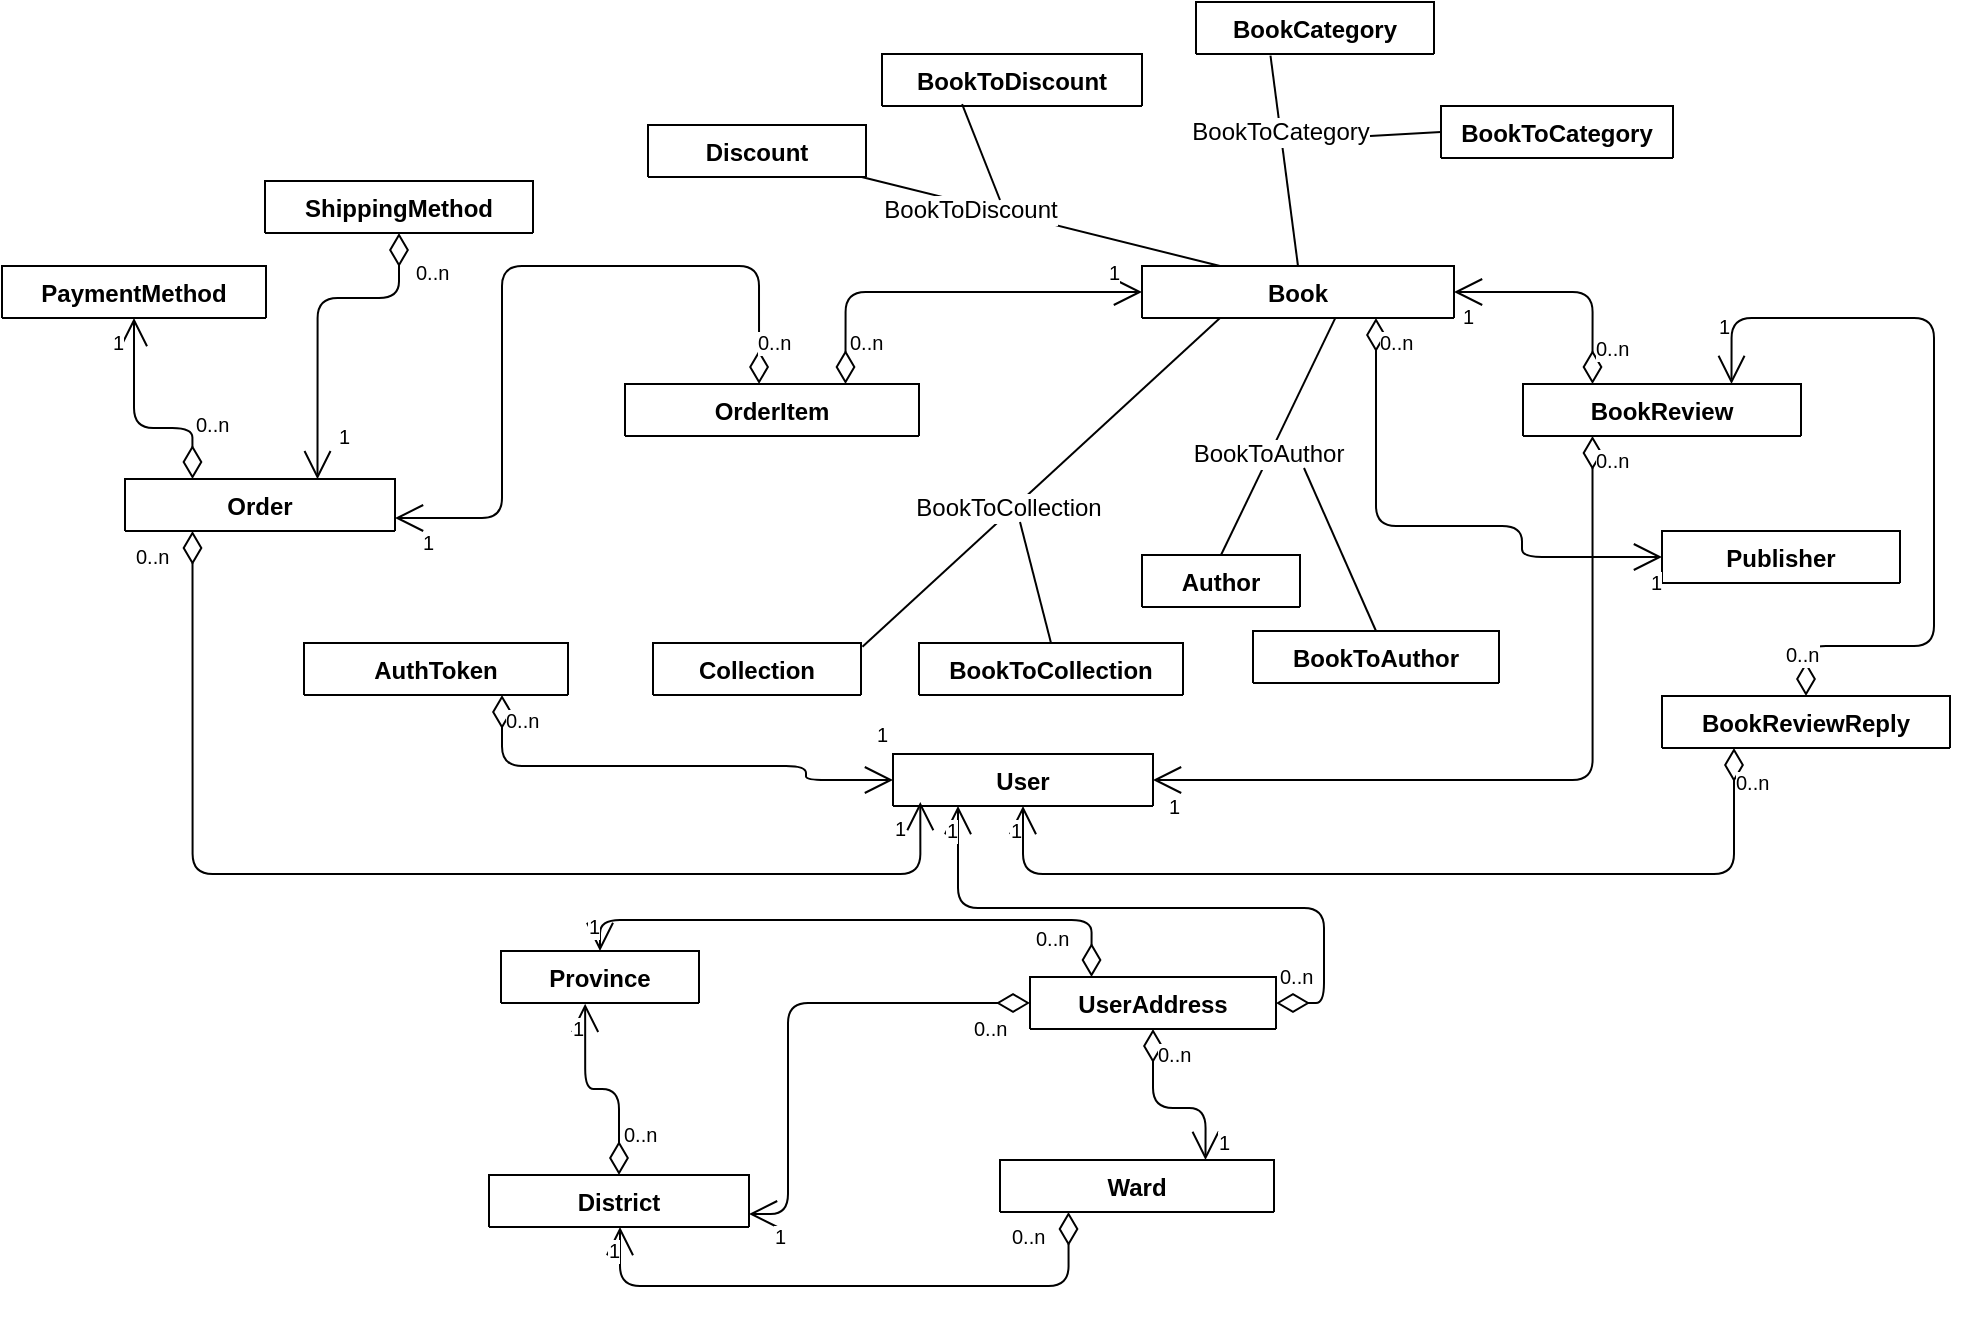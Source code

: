 <mxfile version="11.1.4" type="device"><diagram id="NHe5vjVkxp5tx6mdE8yA" name="Page-1"><mxGraphModel dx="1585" dy="1120" grid="0" gridSize="10" guides="1" tooltips="1" connect="1" arrows="1" fold="1" page="0" pageScale="1" pageWidth="850" pageHeight="1100" math="0" shadow="0"><root><mxCell id="0"/><mxCell id="1" parent="0"/><mxCell id="8sS-sEbaeOMEd4bglovz-1" value="User" style="swimlane;fontStyle=1;align=center;verticalAlign=top;childLayout=stackLayout;horizontal=1;startSize=26;horizontalStack=0;resizeParent=1;resizeParentMax=0;resizeLast=0;collapsible=1;marginBottom=0;" parent="1" vertex="1" collapsed="1"><mxGeometry x="405.5" y="294" width="130" height="26" as="geometry"><mxRectangle x="380" y="467" width="140" height="220" as="alternateBounds"/></mxGeometry></mxCell><mxCell id="8sS-sEbaeOMEd4bglovz-2" value="+ id: String&#10;+ username: String&#10;+ fullName: String&#10;+ email: String&#10;+ password: String&#10;+ phone: String&#10;+ avatar: String&#10;+ gender: Boolean&#10;+ birthdate: Date&#10;+ isActive: Boolean&#10;+ role: String&#10;+ createdAt: Date&#10;+ updatedAt: Date" style="text;strokeColor=none;fillColor=none;align=left;verticalAlign=top;spacingLeft=4;spacingRight=4;overflow=hidden;rotatable=0;points=[[0,0.5],[1,0.5]];portConstraint=eastwest;" parent="8sS-sEbaeOMEd4bglovz-1" vertex="1"><mxGeometry y="26" width="130" height="194" as="geometry"/></mxCell><mxCell id="8sS-sEbaeOMEd4bglovz-5" value="Collection" style="swimlane;fontStyle=1;align=center;verticalAlign=top;childLayout=stackLayout;horizontal=1;startSize=26;horizontalStack=0;resizeParent=1;resizeParentMax=0;resizeLast=0;collapsible=1;marginBottom=0;" parent="1" vertex="1" collapsed="1"><mxGeometry x="285.5" y="238.5" width="104" height="26" as="geometry"><mxRectangle x="270" y="300" width="150" height="120" as="alternateBounds"/></mxGeometry></mxCell><mxCell id="8sS-sEbaeOMEd4bglovz-6" value="+ id: String&#10;+ name: String&#10;+ desciption: String&#10;+ thumbnail: String&#10;+ createdAt: Date&#10;+ updatedAt: Date" style="text;strokeColor=none;fillColor=none;align=left;verticalAlign=top;spacingLeft=4;spacingRight=4;overflow=hidden;rotatable=0;points=[[0,0.5],[1,0.5]];portConstraint=eastwest;" parent="8sS-sEbaeOMEd4bglovz-5" vertex="1"><mxGeometry y="26" width="104" height="94" as="geometry"/></mxCell><mxCell id="8sS-sEbaeOMEd4bglovz-13" value="AuthToken" style="swimlane;fontStyle=1;align=center;verticalAlign=top;childLayout=stackLayout;horizontal=1;startSize=26;horizontalStack=0;resizeParent=1;resizeParentMax=0;resizeLast=0;collapsible=1;marginBottom=0;" parent="1" vertex="1" collapsed="1"><mxGeometry x="111" y="238.5" width="132" height="26" as="geometry"><mxRectangle x="60" y="300" width="160" height="110" as="alternateBounds"/></mxGeometry></mxCell><mxCell id="8sS-sEbaeOMEd4bglovz-14" value="+ id: String&#10;+ token: String&#10;+ expiredAfter: Int&#10;+ createdAt: Date&#10;+ updatedAt: Date" style="text;strokeColor=none;fillColor=none;align=left;verticalAlign=top;spacingLeft=4;spacingRight=4;overflow=hidden;rotatable=0;points=[[0,0.5],[1,0.5]];portConstraint=eastwest;" parent="8sS-sEbaeOMEd4bglovz-13" vertex="1"><mxGeometry y="26" width="132" height="84" as="geometry"/></mxCell><mxCell id="8sS-sEbaeOMEd4bglovz-17" value="Order" style="swimlane;fontStyle=1;align=center;verticalAlign=top;childLayout=stackLayout;horizontal=1;startSize=26;horizontalStack=0;resizeParent=1;resizeParentMax=0;resizeLast=0;collapsible=1;marginBottom=0;" parent="1" vertex="1" collapsed="1"><mxGeometry x="21.5" y="156.5" width="135" height="26" as="geometry"><mxRectangle y="40" width="160" height="210" as="alternateBounds"/></mxGeometry></mxCell><mxCell id="8sS-sEbaeOMEd4bglovz-18" value="+ id: String&#10;+ recipientAddress: String&#10;+ recipientPhone: String&#10;+ recipientFullName: String&#10;+ orderStatus: String&#10;+ paymentStatus: Boolean&#10;+ discount: Float&#10;+ subTotal: Float&#10;+ grandTotal: Float&#10;+ pickupQR: String&#10;+ createdAt: Date&#10;+ updatedAt: Date" style="text;strokeColor=none;fillColor=none;align=left;verticalAlign=top;spacingLeft=4;spacingRight=4;overflow=hidden;rotatable=0;points=[[0,0.5],[1,0.5]];portConstraint=eastwest;" parent="8sS-sEbaeOMEd4bglovz-17" vertex="1"><mxGeometry y="26" width="135" height="184" as="geometry"/></mxCell><mxCell id="8sS-sEbaeOMEd4bglovz-21" value="PaymentMethod" style="swimlane;fontStyle=1;align=center;verticalAlign=top;childLayout=stackLayout;horizontal=1;startSize=26;horizontalStack=0;resizeParent=1;resizeParentMax=0;resizeLast=0;collapsible=1;marginBottom=0;" parent="1" vertex="1" collapsed="1"><mxGeometry x="-40" y="50" width="132" height="26" as="geometry"><mxRectangle x="-260" width="160" height="70" as="alternateBounds"/></mxGeometry></mxCell><mxCell id="8sS-sEbaeOMEd4bglovz-22" value="+ id: String&#10;+ name: String" style="text;strokeColor=none;fillColor=none;align=left;verticalAlign=top;spacingLeft=4;spacingRight=4;overflow=hidden;rotatable=0;points=[[0,0.5],[1,0.5]];portConstraint=eastwest;" parent="8sS-sEbaeOMEd4bglovz-21" vertex="1"><mxGeometry y="26" width="132" height="44" as="geometry"/></mxCell><mxCell id="8sS-sEbaeOMEd4bglovz-25" value="ShippingMethod" style="swimlane;fontStyle=1;align=center;verticalAlign=top;childLayout=stackLayout;horizontal=1;startSize=26;horizontalStack=0;resizeParent=1;resizeParentMax=0;resizeLast=0;collapsible=1;marginBottom=0;" parent="1" vertex="1" collapsed="1"><mxGeometry x="91.5" y="7.5" width="134" height="26" as="geometry"><mxRectangle x="70" y="-109" width="160" height="70" as="alternateBounds"/></mxGeometry></mxCell><mxCell id="8sS-sEbaeOMEd4bglovz-26" value="+ id: String&#10;+ name: String" style="text;strokeColor=none;fillColor=none;align=left;verticalAlign=top;spacingLeft=4;spacingRight=4;overflow=hidden;rotatable=0;points=[[0,0.5],[1,0.5]];portConstraint=eastwest;" parent="8sS-sEbaeOMEd4bglovz-25" vertex="1"><mxGeometry y="26" width="134" height="44" as="geometry"/></mxCell><mxCell id="8sS-sEbaeOMEd4bglovz-27" value="OrderItem" style="swimlane;fontStyle=1;align=center;verticalAlign=top;childLayout=stackLayout;horizontal=1;startSize=26;horizontalStack=0;resizeParent=1;resizeParentMax=0;resizeLast=0;collapsible=1;marginBottom=0;" parent="1" vertex="1" collapsed="1"><mxGeometry x="271.5" y="109" width="147" height="26" as="geometry"><mxRectangle x="270" y="83" width="160" height="150" as="alternateBounds"/></mxGeometry></mxCell><mxCell id="8sS-sEbaeOMEd4bglovz-28" value="+ id: String&#10;+ discount: Float&#10;+ price: Float&#10;+ basePrice: Float&#10;+ quantity: Int&#10;+ totalItemPrice: Float&#10;+ createdAt: Date&#10;+ updatedAt: Date" style="text;strokeColor=none;fillColor=none;align=left;verticalAlign=top;spacingLeft=4;spacingRight=4;overflow=hidden;rotatable=0;points=[[0,0.5],[1,0.5]];portConstraint=eastwest;" parent="8sS-sEbaeOMEd4bglovz-27" vertex="1"><mxGeometry y="26" width="147" height="124" as="geometry"/></mxCell><mxCell id="8sS-sEbaeOMEd4bglovz-29" value="UserAddress" style="swimlane;fontStyle=1;align=center;verticalAlign=top;childLayout=stackLayout;horizontal=1;startSize=26;horizontalStack=0;resizeParent=1;resizeParentMax=0;resizeLast=0;collapsible=1;marginBottom=0;" parent="1" vertex="1" collapsed="1"><mxGeometry x="474" y="405.5" width="123" height="26" as="geometry"><mxRectangle x="130" y="540" width="160" height="120" as="alternateBounds"/></mxGeometry></mxCell><mxCell id="8sS-sEbaeOMEd4bglovz-30" value="+ id: String&#10;+ address: String&#10;+ phone: String&#10;+ fullName: String&#10;+ createdAt: Date&#10;+ updatedAt: Date&#10;" style="text;strokeColor=none;fillColor=none;align=left;verticalAlign=top;spacingLeft=4;spacingRight=4;overflow=hidden;rotatable=0;points=[[0,0.5],[1,0.5]];portConstraint=eastwest;" parent="8sS-sEbaeOMEd4bglovz-29" vertex="1"><mxGeometry y="26" width="123" height="94" as="geometry"/></mxCell><mxCell id="8sS-sEbaeOMEd4bglovz-31" value="Book" style="swimlane;fontStyle=1;align=center;verticalAlign=top;childLayout=stackLayout;horizontal=1;startSize=26;horizontalStack=0;resizeParent=1;resizeParentMax=0;resizeLast=0;collapsible=1;marginBottom=0;" parent="1" vertex="1" collapsed="1"><mxGeometry x="530" y="50" width="156" height="26" as="geometry"><mxRectangle x="530" y="50" width="160" height="270" as="alternateBounds"/></mxGeometry></mxCell><mxCell id="8sS-sEbaeOMEd4bglovz-32" value="+ id: String&#10;+ title: String&#10;+ description: String&#10;+ shortDesciption: String&#10;+ isbn: String&#10;+ sku: String&#10;+ avgRating: Float&#10;+ translator: String&#10;+ format: String&#10;+ dimensions: String&#10;+ publishedDate: Date&#10;+ basePrice: Float&#10;+ pages: Int&#10;+ thumbnail: String&#10;+ createdAt: Date&#10;+ updatedAt: Date&#10;" style="text;strokeColor=none;fillColor=none;align=left;verticalAlign=top;spacingLeft=4;spacingRight=4;overflow=hidden;rotatable=0;points=[[0,0.5],[1,0.5]];portConstraint=eastwest;" parent="8sS-sEbaeOMEd4bglovz-31" vertex="1"><mxGeometry y="26" width="156" height="244" as="geometry"/></mxCell><mxCell id="8sS-sEbaeOMEd4bglovz-33" value="BookReview" style="swimlane;fontStyle=1;align=center;verticalAlign=top;childLayout=stackLayout;horizontal=1;startSize=26;horizontalStack=0;resizeParent=1;resizeParentMax=0;resizeLast=0;collapsible=1;marginBottom=0;" parent="1" vertex="1" collapsed="1"><mxGeometry x="720.5" y="109" width="139" height="26" as="geometry"><mxRectangle x="790" y="111" width="160" height="120" as="alternateBounds"/></mxGeometry></mxCell><mxCell id="8sS-sEbaeOMEd4bglovz-34" value="+ id: String&#10;+ reviewHeader: String&#10;+ reviewText: String&#10;+ rating: Int&#10;+ createdAt: Date&#10;+ updatedAt: Date&#10;" style="text;strokeColor=none;fillColor=none;align=left;verticalAlign=top;spacingLeft=4;spacingRight=4;overflow=hidden;rotatable=0;points=[[0,0.5],[1,0.5]];portConstraint=eastwest;" parent="8sS-sEbaeOMEd4bglovz-33" vertex="1"><mxGeometry y="26" width="139" height="94" as="geometry"/></mxCell><mxCell id="8sS-sEbaeOMEd4bglovz-35" value="BookReviewReply" style="swimlane;fontStyle=1;align=center;verticalAlign=top;childLayout=stackLayout;horizontal=1;startSize=26;horizontalStack=0;resizeParent=1;resizeParentMax=0;resizeLast=0;collapsible=1;marginBottom=0;" parent="1" vertex="1" collapsed="1"><mxGeometry x="790" y="265" width="144" height="26" as="geometry"><mxRectangle x="900" y="-114" width="160" height="120" as="alternateBounds"/></mxGeometry></mxCell><mxCell id="8sS-sEbaeOMEd4bglovz-36" value="+ id: String&#10;+ text: String&#10;+ createdAt: Date&#10;+ updatedAt: Date&#10;" style="text;strokeColor=none;fillColor=none;align=left;verticalAlign=top;spacingLeft=4;spacingRight=4;overflow=hidden;rotatable=0;points=[[0,0.5],[1,0.5]];portConstraint=eastwest;" parent="8sS-sEbaeOMEd4bglovz-35" vertex="1"><mxGeometry y="26" width="144" height="94" as="geometry"/></mxCell><mxCell id="8sS-sEbaeOMEd4bglovz-37" value="BookCategory" style="swimlane;fontStyle=1;align=center;verticalAlign=top;childLayout=stackLayout;horizontal=1;startSize=26;horizontalStack=0;resizeParent=1;resizeParentMax=0;resizeLast=0;collapsible=1;marginBottom=0;" parent="1" vertex="1" collapsed="1"><mxGeometry x="557" y="-82" width="119" height="26" as="geometry"><mxRectangle x="557" y="-82" width="160" height="90" as="alternateBounds"/></mxGeometry></mxCell><mxCell id="8sS-sEbaeOMEd4bglovz-38" value="+ id: String&#10;+ name: String&#10;+ createdAt: Date&#10;+ updatedAt: Date&#10;" style="text;strokeColor=none;fillColor=none;align=left;verticalAlign=top;spacingLeft=4;spacingRight=4;overflow=hidden;rotatable=0;points=[[0,0.5],[1,0.5]];portConstraint=eastwest;" parent="8sS-sEbaeOMEd4bglovz-37" vertex="1"><mxGeometry y="26" width="119" height="64" as="geometry"/></mxCell><mxCell id="8sS-sEbaeOMEd4bglovz-39" value="Discount" style="swimlane;fontStyle=1;align=center;verticalAlign=top;childLayout=stackLayout;horizontal=1;startSize=26;horizontalStack=0;resizeParent=1;resizeParentMax=0;resizeLast=0;collapsible=1;marginBottom=0;" parent="1" vertex="1" collapsed="1"><mxGeometry x="283" y="-20.5" width="109" height="26" as="geometry"><mxRectangle x="260" y="-244" width="160" height="170" as="alternateBounds"/></mxGeometry></mxCell><mxCell id="8sS-sEbaeOMEd4bglovz-40" value="+ id: String&#10;+ name: String&#10;+ discountRate: Float&#10;+ discountAmount: Float&#10;+ from: Date&#10;+ to: Date&#10;+ usePercentage: Boolean&#10;+ createdAt: Date&#10;+ updatedAt: Date&#10;" style="text;strokeColor=none;fillColor=none;align=left;verticalAlign=top;spacingLeft=4;spacingRight=4;overflow=hidden;rotatable=0;points=[[0,0.5],[1,0.5]];portConstraint=eastwest;" parent="8sS-sEbaeOMEd4bglovz-39" vertex="1"><mxGeometry y="26" width="109" height="144" as="geometry"/></mxCell><mxCell id="8sS-sEbaeOMEd4bglovz-43" value="Publisher" style="swimlane;fontStyle=1;align=center;verticalAlign=top;childLayout=stackLayout;horizontal=1;startSize=26;horizontalStack=0;resizeParent=1;resizeParentMax=0;resizeLast=0;collapsible=1;marginBottom=0;" parent="1" vertex="1" collapsed="1"><mxGeometry x="790" y="182.5" width="119" height="26" as="geometry"><mxRectangle x="790" y="275" width="160" height="90" as="alternateBounds"/></mxGeometry></mxCell><mxCell id="8sS-sEbaeOMEd4bglovz-44" value="+ id: String&#10;+ name: String&#10;+ createdAt: Date&#10;+ updatedAt: Date&#10;" style="text;strokeColor=none;fillColor=none;align=left;verticalAlign=top;spacingLeft=4;spacingRight=4;overflow=hidden;rotatable=0;points=[[0,0.5],[1,0.5]];portConstraint=eastwest;" parent="8sS-sEbaeOMEd4bglovz-43" vertex="1"><mxGeometry y="26" width="119" height="64" as="geometry"/></mxCell><mxCell id="8sS-sEbaeOMEd4bglovz-45" value="Author" style="swimlane;fontStyle=1;align=center;verticalAlign=top;childLayout=stackLayout;horizontal=1;startSize=26;horizontalStack=0;resizeParent=1;resizeParentMax=0;resizeLast=0;collapsible=1;marginBottom=0;" parent="1" vertex="1" collapsed="1"><mxGeometry x="530" y="194.5" width="79" height="26" as="geometry"><mxRectangle x="790" y="378" width="160" height="130" as="alternateBounds"/></mxGeometry></mxCell><mxCell id="8sS-sEbaeOMEd4bglovz-46" value="+ id: String&#10;+ realName: String&#10;+ pseudonym: String&#10;+ description: String&#10;+ createdAt: Date&#10;+ updatedAt: Date&#10;" style="text;strokeColor=none;fillColor=none;align=left;verticalAlign=top;spacingLeft=4;spacingRight=4;overflow=hidden;rotatable=0;points=[[0,0.5],[1,0.5]];portConstraint=eastwest;" parent="8sS-sEbaeOMEd4bglovz-45" vertex="1"><mxGeometry y="26" width="79" height="104" as="geometry"/></mxCell><mxCell id="8sS-sEbaeOMEd4bglovz-47" value="District" style="swimlane;fontStyle=1;align=center;verticalAlign=top;childLayout=stackLayout;horizontal=1;startSize=26;horizontalStack=0;resizeParent=1;resizeParentMax=0;resizeLast=0;collapsible=1;marginBottom=0;" parent="1" vertex="1" collapsed="1"><mxGeometry x="203.5" y="504.5" width="130" height="26" as="geometry"><mxRectangle x="-120" y="720" width="160" height="90" as="alternateBounds"/></mxGeometry></mxCell><mxCell id="8sS-sEbaeOMEd4bglovz-48" value="+ id: String&#10;+ name: String&#10;+ createdAt: Date&#10;+ updatedAt: Date&#10;" style="text;strokeColor=none;fillColor=none;align=left;verticalAlign=top;spacingLeft=4;spacingRight=4;overflow=hidden;rotatable=0;points=[[0,0.5],[1,0.5]];portConstraint=eastwest;" parent="8sS-sEbaeOMEd4bglovz-47" vertex="1"><mxGeometry y="26" width="130" height="64" as="geometry"/></mxCell><mxCell id="8sS-sEbaeOMEd4bglovz-49" value="Ward" style="swimlane;fontStyle=1;align=center;verticalAlign=top;childLayout=stackLayout;horizontal=1;startSize=26;horizontalStack=0;resizeParent=1;resizeParentMax=0;resizeLast=0;collapsible=1;marginBottom=0;" parent="1" vertex="1" collapsed="1"><mxGeometry x="459" y="497" width="137" height="26" as="geometry"><mxRectangle x="140" y="746" width="160" height="90" as="alternateBounds"/></mxGeometry></mxCell><mxCell id="8sS-sEbaeOMEd4bglovz-50" value="+ id: String&#10;+ name: String&#10;+ createdAt: Date&#10;+ updatedAt: Date&#10;" style="text;strokeColor=none;fillColor=none;align=left;verticalAlign=top;spacingLeft=4;spacingRight=4;overflow=hidden;rotatable=0;points=[[0,0.5],[1,0.5]];portConstraint=eastwest;" parent="8sS-sEbaeOMEd4bglovz-49" vertex="1"><mxGeometry y="26" width="137" height="64" as="geometry"/></mxCell><mxCell id="8sS-sEbaeOMEd4bglovz-51" value="Province" style="swimlane;fontStyle=1;align=center;verticalAlign=top;childLayout=stackLayout;horizontal=1;startSize=26;horizontalStack=0;resizeParent=1;resizeParentMax=0;resizeLast=0;collapsible=1;marginBottom=0;" parent="1" vertex="1" collapsed="1"><mxGeometry x="209.5" y="392.5" width="99" height="26" as="geometry"><mxRectangle x="-110" y="545" width="160" height="90" as="alternateBounds"/></mxGeometry></mxCell><mxCell id="8sS-sEbaeOMEd4bglovz-52" value="+ id: String&#10;+ name: String&#10;+ createdAt: Date&#10;+ updatedAt: Date&#10;" style="text;strokeColor=none;fillColor=none;align=left;verticalAlign=top;spacingLeft=4;spacingRight=4;overflow=hidden;rotatable=0;points=[[0,0.5],[1,0.5]];portConstraint=eastwest;" parent="8sS-sEbaeOMEd4bglovz-51" vertex="1"><mxGeometry y="26" width="99" height="64" as="geometry"/></mxCell><mxCell id="8sS-sEbaeOMEd4bglovz-65" value="" style="endArrow=open;html=1;endSize=12;startArrow=diamondThin;startSize=14;startFill=0;edgeStyle=orthogonalEdgeStyle;exitX=0.25;exitY=1;exitDx=0;exitDy=0;entryX=0.105;entryY=0.923;entryDx=0;entryDy=0;entryPerimeter=0;" parent="1" source="8sS-sEbaeOMEd4bglovz-17" target="8sS-sEbaeOMEd4bglovz-1" edge="1"><mxGeometry relative="1" as="geometry"><mxPoint x="220" y="300" as="sourcePoint"/><mxPoint x="403" y="330" as="targetPoint"/><Array as="points"><mxPoint x="55" y="354"/><mxPoint x="419" y="354"/></Array></mxGeometry></mxCell><mxCell id="8sS-sEbaeOMEd4bglovz-66" value="0..n" style="resizable=0;html=1;align=left;verticalAlign=top;labelBackgroundColor=#ffffff;fontSize=10;" parent="8sS-sEbaeOMEd4bglovz-65" connectable="0" vertex="1"><mxGeometry x="-1" relative="1" as="geometry"><mxPoint x="-30" as="offset"/></mxGeometry></mxCell><mxCell id="8sS-sEbaeOMEd4bglovz-67" value="1" style="resizable=0;html=1;align=right;verticalAlign=top;labelBackgroundColor=#ffffff;fontSize=10;" parent="8sS-sEbaeOMEd4bglovz-65" connectable="0" vertex="1"><mxGeometry x="1" relative="1" as="geometry"><mxPoint x="-6.5" y="1.5" as="offset"/></mxGeometry></mxCell><mxCell id="8sS-sEbaeOMEd4bglovz-68" value="" style="endArrow=open;html=1;endSize=12;startArrow=diamondThin;startSize=14;startFill=0;edgeStyle=orthogonalEdgeStyle;exitX=0.456;exitY=0;exitDx=0;exitDy=0;exitPerimeter=0;entryX=1;entryY=0.75;entryDx=0;entryDy=0;" parent="1" source="8sS-sEbaeOMEd4bglovz-27" target="8sS-sEbaeOMEd4bglovz-17" edge="1"><mxGeometry relative="1" as="geometry"><mxPoint x="270" y="290" as="sourcePoint"/><mxPoint x="202" y="191" as="targetPoint"/><Array as="points"><mxPoint x="338" y="50"/><mxPoint x="210" y="50"/><mxPoint x="210" y="176"/></Array></mxGeometry></mxCell><mxCell id="8sS-sEbaeOMEd4bglovz-69" value="0..n" style="resizable=0;html=1;align=left;verticalAlign=top;labelBackgroundColor=#ffffff;fontSize=10;" parent="8sS-sEbaeOMEd4bglovz-68" connectable="0" vertex="1"><mxGeometry x="-1" relative="1" as="geometry"><mxPoint x="-3" y="-33" as="offset"/></mxGeometry></mxCell><mxCell id="8sS-sEbaeOMEd4bglovz-70" value="1" style="resizable=0;html=1;align=right;verticalAlign=top;labelBackgroundColor=#ffffff;fontSize=10;" parent="8sS-sEbaeOMEd4bglovz-68" connectable="0" vertex="1"><mxGeometry x="1" relative="1" as="geometry"><mxPoint x="20" as="offset"/></mxGeometry></mxCell><mxCell id="8sS-sEbaeOMEd4bglovz-71" value="" style="endArrow=open;html=1;endSize=12;startArrow=diamondThin;startSize=14;startFill=0;edgeStyle=orthogonalEdgeStyle;exitX=0.75;exitY=0;exitDx=0;exitDy=0;entryX=0;entryY=0.5;entryDx=0;entryDy=0;" parent="1" source="8sS-sEbaeOMEd4bglovz-27" target="8sS-sEbaeOMEd4bglovz-31" edge="1"><mxGeometry relative="1" as="geometry"><mxPoint x="440" y="20" as="sourcePoint"/><mxPoint x="600" y="20" as="targetPoint"/><Array as="points"><mxPoint x="382" y="63"/></Array></mxGeometry></mxCell><mxCell id="8sS-sEbaeOMEd4bglovz-72" value="0..n" style="resizable=0;html=1;align=left;verticalAlign=top;labelBackgroundColor=#ffffff;fontSize=10;" parent="8sS-sEbaeOMEd4bglovz-71" connectable="0" vertex="1"><mxGeometry x="-1" relative="1" as="geometry"><mxPoint y="-33" as="offset"/></mxGeometry></mxCell><mxCell id="8sS-sEbaeOMEd4bglovz-73" value="1" style="resizable=0;html=1;align=right;verticalAlign=top;labelBackgroundColor=#ffffff;fontSize=10;" parent="8sS-sEbaeOMEd4bglovz-71" connectable="0" vertex="1"><mxGeometry x="1" relative="1" as="geometry"><mxPoint x="-10" y="-22.5" as="offset"/></mxGeometry></mxCell><mxCell id="8sS-sEbaeOMEd4bglovz-77" value="" style="endArrow=none;html=1;exitX=1.007;exitY=0.074;exitDx=0;exitDy=0;exitPerimeter=0;entryX=0.25;entryY=1;entryDx=0;entryDy=0;" parent="1" source="8sS-sEbaeOMEd4bglovz-6" target="8sS-sEbaeOMEd4bglovz-31" edge="1"><mxGeometry width="50" height="50" relative="1" as="geometry"><mxPoint x="580" y="430" as="sourcePoint"/><mxPoint x="630" y="380" as="targetPoint"/></mxGeometry></mxCell><mxCell id="8sS-sEbaeOMEd4bglovz-78" value="BookToCollection" style="text;html=1;resizable=0;points=[];align=center;verticalAlign=middle;labelBackgroundColor=#ffffff;" parent="8sS-sEbaeOMEd4bglovz-77" vertex="1" connectable="0"><mxGeometry x="-0.171" y="2" relative="1" as="geometry"><mxPoint as="offset"/></mxGeometry></mxCell><mxCell id="8sS-sEbaeOMEd4bglovz-79" value="BookToCollection" style="swimlane;fontStyle=1;childLayout=stackLayout;horizontal=1;startSize=26;fillColor=none;horizontalStack=0;resizeParent=1;resizeParentMax=0;resizeLast=0;collapsible=1;marginBottom=0;" parent="1" vertex="1" collapsed="1"><mxGeometry x="418.5" y="238.5" width="132" height="26" as="geometry"><mxRectangle x="460" y="365" width="120" height="78" as="alternateBounds"/></mxGeometry></mxCell><mxCell id="8sS-sEbaeOMEd4bglovz-80" value="+ bookId: String" style="text;strokeColor=none;fillColor=none;align=left;verticalAlign=top;spacingLeft=4;spacingRight=4;overflow=hidden;rotatable=0;points=[[0,0.5],[1,0.5]];portConstraint=eastwest;" parent="8sS-sEbaeOMEd4bglovz-79" vertex="1"><mxGeometry y="26" width="132" height="26" as="geometry"/></mxCell><mxCell id="8sS-sEbaeOMEd4bglovz-81" value="+ collectionId: String" style="text;strokeColor=none;fillColor=none;align=left;verticalAlign=top;spacingLeft=4;spacingRight=4;overflow=hidden;rotatable=0;points=[[0,0.5],[1,0.5]];portConstraint=eastwest;" parent="8sS-sEbaeOMEd4bglovz-79" vertex="1"><mxGeometry y="52" width="132" height="26" as="geometry"/></mxCell><mxCell id="8sS-sEbaeOMEd4bglovz-83" value="" style="endArrow=none;html=1;entryX=0.5;entryY=0;entryDx=0;entryDy=0;" parent="1" target="8sS-sEbaeOMEd4bglovz-79" edge="1"><mxGeometry width="50" height="50" relative="1" as="geometry"><mxPoint x="469" y="178" as="sourcePoint"/><mxPoint x="800" y="370" as="targetPoint"/></mxGeometry></mxCell><mxCell id="8sS-sEbaeOMEd4bglovz-84" value="" style="endArrow=open;html=1;endSize=12;startArrow=diamondThin;startSize=14;startFill=0;edgeStyle=orthogonalEdgeStyle;exitX=0.25;exitY=0;exitDx=0;exitDy=0;entryX=0.5;entryY=1;entryDx=0;entryDy=0;" parent="1" source="8sS-sEbaeOMEd4bglovz-17" target="8sS-sEbaeOMEd4bglovz-21" edge="1"><mxGeometry relative="1" as="geometry"><mxPoint x="55.5" y="99.5" as="sourcePoint"/><mxPoint x="13" y="96" as="targetPoint"/><Array as="points"><mxPoint x="55" y="131"/><mxPoint x="26" y="131"/></Array></mxGeometry></mxCell><mxCell id="8sS-sEbaeOMEd4bglovz-85" value="0..n" style="resizable=0;html=1;align=left;verticalAlign=top;labelBackgroundColor=#ffffff;fontSize=10;" parent="8sS-sEbaeOMEd4bglovz-84" connectable="0" vertex="1"><mxGeometry x="-1" relative="1" as="geometry"><mxPoint y="-40" as="offset"/></mxGeometry></mxCell><mxCell id="8sS-sEbaeOMEd4bglovz-86" value="1" style="resizable=0;html=1;align=right;verticalAlign=top;labelBackgroundColor=#ffffff;fontSize=10;" parent="8sS-sEbaeOMEd4bglovz-84" connectable="0" vertex="1"><mxGeometry x="1" relative="1" as="geometry"><mxPoint x="-4.5" as="offset"/></mxGeometry></mxCell><mxCell id="8sS-sEbaeOMEd4bglovz-87" value="" style="endArrow=open;html=1;endSize=12;startArrow=diamondThin;startSize=14;startFill=0;edgeStyle=orthogonalEdgeStyle;entryX=0.713;entryY=0.005;entryDx=0;entryDy=0;entryPerimeter=0;exitX=0.5;exitY=1;exitDx=0;exitDy=0;" parent="1" source="8sS-sEbaeOMEd4bglovz-25" target="8sS-sEbaeOMEd4bglovz-17" edge="1"><mxGeometry relative="1" as="geometry"><mxPoint x="158" y="78" as="sourcePoint"/><mxPoint x="491.5" y="-13.5" as="targetPoint"/><Array as="points"><mxPoint x="158" y="66"/><mxPoint x="117" y="66"/></Array></mxGeometry></mxCell><mxCell id="8sS-sEbaeOMEd4bglovz-88" value="0..n" style="resizable=0;html=1;align=left;verticalAlign=top;labelBackgroundColor=#ffffff;fontSize=10;" parent="8sS-sEbaeOMEd4bglovz-87" connectable="0" vertex="1"><mxGeometry x="-1" relative="1" as="geometry"><mxPoint x="6" y="7" as="offset"/></mxGeometry></mxCell><mxCell id="8sS-sEbaeOMEd4bglovz-89" value="1" style="resizable=0;html=1;align=right;verticalAlign=top;labelBackgroundColor=#ffffff;fontSize=10;" parent="8sS-sEbaeOMEd4bglovz-87" connectable="0" vertex="1"><mxGeometry x="1" relative="1" as="geometry"><mxPoint x="17" y="-34" as="offset"/></mxGeometry></mxCell><mxCell id="8sS-sEbaeOMEd4bglovz-90" value="" style="endArrow=none;html=1;exitX=0.5;exitY=0;exitDx=0;exitDy=0;entryX=0.313;entryY=1.031;entryDx=0;entryDy=0;entryPerimeter=0;" parent="1" source="8sS-sEbaeOMEd4bglovz-31" target="8sS-sEbaeOMEd4bglovz-38" edge="1"><mxGeometry width="50" height="50" relative="1" as="geometry"><mxPoint x="790" y="-30" as="sourcePoint"/><mxPoint x="840" y="-80" as="targetPoint"/></mxGeometry></mxCell><mxCell id="8sS-sEbaeOMEd4bglovz-91" value="BookToCategory" style="text;html=1;resizable=0;points=[];align=center;verticalAlign=middle;labelBackgroundColor=#ffffff;" parent="8sS-sEbaeOMEd4bglovz-90" vertex="1" connectable="0"><mxGeometry x="0.279" relative="1" as="geometry"><mxPoint as="offset"/></mxGeometry></mxCell><mxCell id="8sS-sEbaeOMEd4bglovz-92" value="BookToCategory" style="swimlane;fontStyle=1;childLayout=stackLayout;horizontal=1;startSize=26;fillColor=none;horizontalStack=0;resizeParent=1;resizeParentMax=0;resizeLast=0;collapsible=1;marginBottom=0;" parent="1" vertex="1" collapsed="1"><mxGeometry x="679.5" y="-30" width="116" height="26" as="geometry"><mxRectangle x="730" y="-28" width="120" height="78" as="alternateBounds"/></mxGeometry></mxCell><mxCell id="8sS-sEbaeOMEd4bglovz-93" value="+ bookId: String" style="text;strokeColor=none;fillColor=none;align=left;verticalAlign=top;spacingLeft=4;spacingRight=4;overflow=hidden;rotatable=0;points=[[0,0.5],[1,0.5]];portConstraint=eastwest;" parent="8sS-sEbaeOMEd4bglovz-92" vertex="1"><mxGeometry y="26" width="116" height="26" as="geometry"/></mxCell><mxCell id="8sS-sEbaeOMEd4bglovz-94" value="+ categoryId: String" style="text;strokeColor=none;fillColor=none;align=left;verticalAlign=top;spacingLeft=4;spacingRight=4;overflow=hidden;rotatable=0;points=[[0,0.5],[1,0.5]];portConstraint=eastwest;" parent="8sS-sEbaeOMEd4bglovz-92" vertex="1"><mxGeometry y="52" width="116" height="26" as="geometry"/></mxCell><mxCell id="8sS-sEbaeOMEd4bglovz-95" value="" style="endArrow=none;html=1;entryX=0;entryY=0.5;entryDx=0;entryDy=0;" parent="1" target="8sS-sEbaeOMEd4bglovz-93" edge="1"><mxGeometry width="50" height="50" relative="1" as="geometry"><mxPoint x="644" y="-15" as="sourcePoint"/><mxPoint x="840" y="-110" as="targetPoint"/></mxGeometry></mxCell><mxCell id="8sS-sEbaeOMEd4bglovz-96" value="" style="endArrow=open;html=1;endSize=12;startArrow=diamondThin;startSize=14;startFill=0;edgeStyle=orthogonalEdgeStyle;exitX=0.25;exitY=0;exitDx=0;exitDy=0;entryX=1;entryY=0.5;entryDx=0;entryDy=0;" parent="1" source="8sS-sEbaeOMEd4bglovz-33" target="8sS-sEbaeOMEd4bglovz-31" edge="1"><mxGeometry relative="1" as="geometry"><mxPoint x="730" y="300" as="sourcePoint"/><mxPoint x="713" y="51" as="targetPoint"/><Array as="points"><mxPoint x="755" y="63"/></Array></mxGeometry></mxCell><mxCell id="8sS-sEbaeOMEd4bglovz-97" value="0..n" style="resizable=0;html=1;align=left;verticalAlign=top;labelBackgroundColor=#ffffff;fontSize=10;" parent="8sS-sEbaeOMEd4bglovz-96" connectable="0" vertex="1"><mxGeometry x="-1" relative="1" as="geometry"><mxPoint y="-30" as="offset"/></mxGeometry></mxCell><mxCell id="8sS-sEbaeOMEd4bglovz-98" value="1" style="resizable=0;html=1;align=right;verticalAlign=top;labelBackgroundColor=#ffffff;fontSize=10;" parent="8sS-sEbaeOMEd4bglovz-96" connectable="0" vertex="1"><mxGeometry x="1" relative="1" as="geometry"><mxPoint x="11" y="-0.5" as="offset"/></mxGeometry></mxCell><mxCell id="8sS-sEbaeOMEd4bglovz-99" value="" style="endArrow=open;html=1;endSize=12;startArrow=diamondThin;startSize=14;startFill=0;edgeStyle=orthogonalEdgeStyle;exitX=0.5;exitY=0;exitDx=0;exitDy=0;entryX=0.75;entryY=0;entryDx=0;entryDy=0;" parent="1" source="8sS-sEbaeOMEd4bglovz-35" target="8sS-sEbaeOMEd4bglovz-33" edge="1"><mxGeometry relative="1" as="geometry"><mxPoint x="1040" y="140" as="sourcePoint"/><mxPoint x="1200" y="140" as="targetPoint"/><Array as="points"><mxPoint x="862" y="240"/><mxPoint x="926" y="240"/><mxPoint x="926" y="76"/><mxPoint x="825" y="76"/></Array></mxGeometry></mxCell><mxCell id="8sS-sEbaeOMEd4bglovz-100" value="0..n" style="resizable=0;html=1;align=left;verticalAlign=top;labelBackgroundColor=#ffffff;fontSize=10;" parent="8sS-sEbaeOMEd4bglovz-99" connectable="0" vertex="1"><mxGeometry x="-1" relative="1" as="geometry"><mxPoint x="-12.5" y="-33" as="offset"/></mxGeometry></mxCell><mxCell id="8sS-sEbaeOMEd4bglovz-101" value="1" style="resizable=0;html=1;align=right;verticalAlign=top;labelBackgroundColor=#ffffff;fontSize=10;" parent="8sS-sEbaeOMEd4bglovz-99" connectable="0" vertex="1"><mxGeometry x="1" relative="1" as="geometry"><mxPoint y="-41" as="offset"/></mxGeometry></mxCell><mxCell id="8sS-sEbaeOMEd4bglovz-102" value="" style="endArrow=open;html=1;endSize=12;startArrow=diamondThin;startSize=14;startFill=0;edgeStyle=orthogonalEdgeStyle;exitX=0.75;exitY=1;exitDx=0;exitDy=0;exitPerimeter=0;entryX=0;entryY=0.5;entryDx=0;entryDy=0;" parent="1" source="8sS-sEbaeOMEd4bglovz-14" target="8sS-sEbaeOMEd4bglovz-1" edge="1"><mxGeometry relative="1" as="geometry"><mxPoint x="150" y="550" as="sourcePoint"/><mxPoint x="376" y="307" as="targetPoint"/><Array as="points"><mxPoint x="210" y="300"/><mxPoint x="362" y="300"/><mxPoint x="362" y="307"/></Array></mxGeometry></mxCell><mxCell id="8sS-sEbaeOMEd4bglovz-103" value="0..n" style="resizable=0;html=1;align=left;verticalAlign=top;labelBackgroundColor=#ffffff;fontSize=10;" parent="8sS-sEbaeOMEd4bglovz-102" connectable="0" vertex="1"><mxGeometry x="-1" relative="1" as="geometry"/></mxCell><mxCell id="8sS-sEbaeOMEd4bglovz-104" value="1" style="resizable=0;html=1;align=right;verticalAlign=top;labelBackgroundColor=#ffffff;fontSize=10;" parent="8sS-sEbaeOMEd4bglovz-102" connectable="0" vertex="1"><mxGeometry x="1" relative="1" as="geometry"><mxPoint x="-2" y="-35" as="offset"/></mxGeometry></mxCell><mxCell id="8sS-sEbaeOMEd4bglovz-105" value="" style="endArrow=open;html=1;endSize=12;startArrow=diamondThin;startSize=14;startFill=0;edgeStyle=orthogonalEdgeStyle;exitX=0.25;exitY=1;exitDx=0;exitDy=0;entryX=1;entryY=0.5;entryDx=0;entryDy=0;" parent="1" source="8sS-sEbaeOMEd4bglovz-33" target="8sS-sEbaeOMEd4bglovz-1" edge="1"><mxGeometry relative="1" as="geometry"><mxPoint x="750" y="330" as="sourcePoint"/><mxPoint x="538" y="480" as="targetPoint"/><Array as="points"><mxPoint x="755" y="307"/></Array></mxGeometry></mxCell><mxCell id="8sS-sEbaeOMEd4bglovz-106" value="0..n" style="resizable=0;html=1;align=left;verticalAlign=top;labelBackgroundColor=#ffffff;fontSize=10;" parent="8sS-sEbaeOMEd4bglovz-105" connectable="0" vertex="1"><mxGeometry x="-1" relative="1" as="geometry"/></mxCell><mxCell id="8sS-sEbaeOMEd4bglovz-107" value="1" style="resizable=0;html=1;align=right;verticalAlign=top;labelBackgroundColor=#ffffff;fontSize=10;" parent="8sS-sEbaeOMEd4bglovz-105" connectable="0" vertex="1"><mxGeometry x="1" relative="1" as="geometry"><mxPoint x="14.5" y="0.5" as="offset"/></mxGeometry></mxCell><mxCell id="8sS-sEbaeOMEd4bglovz-108" value="" style="endArrow=open;html=1;endSize=12;startArrow=diamondThin;startSize=14;startFill=0;edgeStyle=orthogonalEdgeStyle;entryX=0.5;entryY=1;entryDx=0;entryDy=0;exitX=0.25;exitY=1;exitDx=0;exitDy=0;" parent="1" source="8sS-sEbaeOMEd4bglovz-35" target="8sS-sEbaeOMEd4bglovz-1" edge="1"><mxGeometry relative="1" as="geometry"><mxPoint x="975" y="46" as="sourcePoint"/><mxPoint x="1160" y="200" as="targetPoint"/><Array as="points"><mxPoint x="826" y="354"/><mxPoint x="471" y="354"/></Array></mxGeometry></mxCell><mxCell id="8sS-sEbaeOMEd4bglovz-109" value="0..n" style="resizable=0;html=1;align=left;verticalAlign=top;labelBackgroundColor=#ffffff;fontSize=10;" parent="8sS-sEbaeOMEd4bglovz-108" connectable="0" vertex="1"><mxGeometry x="-1" relative="1" as="geometry"><mxPoint x="-1" y="5" as="offset"/></mxGeometry></mxCell><mxCell id="8sS-sEbaeOMEd4bglovz-110" value="1" style="resizable=0;html=1;align=right;verticalAlign=top;labelBackgroundColor=#ffffff;fontSize=10;" parent="8sS-sEbaeOMEd4bglovz-108" connectable="0" vertex="1"><mxGeometry x="1" relative="1" as="geometry"/></mxCell><mxCell id="8sS-sEbaeOMEd4bglovz-111" value="" style="endArrow=open;html=1;endSize=12;startArrow=diamondThin;startSize=14;startFill=0;edgeStyle=orthogonalEdgeStyle;exitX=1;exitY=0.5;exitDx=0;exitDy=0;entryX=0.25;entryY=1;entryDx=0;entryDy=0;" parent="1" source="8sS-sEbaeOMEd4bglovz-29" target="8sS-sEbaeOMEd4bglovz-1" edge="1"><mxGeometry relative="1" as="geometry"><mxPoint x="280" y="760" as="sourcePoint"/><mxPoint x="440" y="760" as="targetPoint"/><Array as="points"><mxPoint x="621" y="418"/><mxPoint x="621" y="371"/><mxPoint x="438" y="371"/></Array></mxGeometry></mxCell><mxCell id="8sS-sEbaeOMEd4bglovz-112" value="0..n" style="resizable=0;html=1;align=left;verticalAlign=top;labelBackgroundColor=#ffffff;fontSize=10;" parent="8sS-sEbaeOMEd4bglovz-111" connectable="0" vertex="1"><mxGeometry x="-1" relative="1" as="geometry"><mxPoint x="-0.5" y="-26" as="offset"/></mxGeometry></mxCell><mxCell id="8sS-sEbaeOMEd4bglovz-113" value="1" style="resizable=0;html=1;align=right;verticalAlign=top;labelBackgroundColor=#ffffff;fontSize=10;" parent="8sS-sEbaeOMEd4bglovz-111" connectable="0" vertex="1"><mxGeometry x="1" relative="1" as="geometry"/></mxCell><mxCell id="8sS-sEbaeOMEd4bglovz-114" value="" style="endArrow=none;html=1;exitX=0.25;exitY=0;exitDx=0;exitDy=0;" parent="1" source="8sS-sEbaeOMEd4bglovz-31" target="8sS-sEbaeOMEd4bglovz-40" edge="1"><mxGeometry width="50" height="50" relative="1" as="geometry"><mxPoint x="530" y="-180" as="sourcePoint"/><mxPoint x="580" y="-230" as="targetPoint"/></mxGeometry></mxCell><mxCell id="8sS-sEbaeOMEd4bglovz-115" value="BookToDiscount" style="text;html=1;resizable=0;points=[];align=center;verticalAlign=middle;labelBackgroundColor=#ffffff;" parent="8sS-sEbaeOMEd4bglovz-114" vertex="1" connectable="0"><mxGeometry x="0.391" y="3" relative="1" as="geometry"><mxPoint as="offset"/></mxGeometry></mxCell><mxCell id="8sS-sEbaeOMEd4bglovz-116" value="BookToDiscount" style="swimlane;fontStyle=1;childLayout=stackLayout;horizontal=1;startSize=26;fillColor=none;horizontalStack=0;resizeParent=1;resizeParentMax=0;resizeLast=0;collapsible=1;marginBottom=0;" parent="1" vertex="1" collapsed="1"><mxGeometry x="400" y="-56" width="130" height="26" as="geometry"><mxRectangle x="450" y="-224" width="120" height="78" as="alternateBounds"/></mxGeometry></mxCell><mxCell id="8sS-sEbaeOMEd4bglovz-117" value="+ bookId: String" style="text;strokeColor=none;fillColor=none;align=left;verticalAlign=top;spacingLeft=4;spacingRight=4;overflow=hidden;rotatable=0;points=[[0,0.5],[1,0.5]];portConstraint=eastwest;" parent="8sS-sEbaeOMEd4bglovz-116" vertex="1"><mxGeometry y="26" width="130" height="26" as="geometry"/></mxCell><mxCell id="8sS-sEbaeOMEd4bglovz-118" value="+ discountId: String" style="text;strokeColor=none;fillColor=none;align=left;verticalAlign=top;spacingLeft=4;spacingRight=4;overflow=hidden;rotatable=0;points=[[0,0.5],[1,0.5]];portConstraint=eastwest;" parent="8sS-sEbaeOMEd4bglovz-116" vertex="1"><mxGeometry y="52" width="130" height="26" as="geometry"/></mxCell><mxCell id="8sS-sEbaeOMEd4bglovz-119" value="" style="endArrow=none;html=1;entryX=0.308;entryY=0.962;entryDx=0;entryDy=0;entryPerimeter=0;" parent="1" target="8sS-sEbaeOMEd4bglovz-118" edge="1"><mxGeometry width="50" height="50" relative="1" as="geometry"><mxPoint x="459" y="17" as="sourcePoint"/><mxPoint x="530" y="-120" as="targetPoint"/></mxGeometry></mxCell><mxCell id="8sS-sEbaeOMEd4bglovz-120" value="" style="endArrow=open;html=1;endSize=12;startArrow=diamondThin;startSize=14;startFill=0;edgeStyle=orthogonalEdgeStyle;entryX=0;entryY=0.5;entryDx=0;entryDy=0;exitX=0.75;exitY=1;exitDx=0;exitDy=0;" parent="1" target="8sS-sEbaeOMEd4bglovz-43" edge="1" source="8sS-sEbaeOMEd4bglovz-31"><mxGeometry relative="1" as="geometry"><mxPoint x="690" y="180" as="sourcePoint"/><mxPoint x="791" y="307" as="targetPoint"/><Array as="points"><mxPoint x="647" y="180"/><mxPoint x="720" y="180"/><mxPoint x="720" y="196"/></Array></mxGeometry></mxCell><mxCell id="8sS-sEbaeOMEd4bglovz-121" value="0..n" style="resizable=0;html=1;align=left;verticalAlign=top;labelBackgroundColor=#ffffff;fontSize=10;" parent="8sS-sEbaeOMEd4bglovz-120" connectable="0" vertex="1"><mxGeometry x="-1" relative="1" as="geometry"/></mxCell><mxCell id="8sS-sEbaeOMEd4bglovz-122" value="1" style="resizable=0;html=1;align=right;verticalAlign=top;labelBackgroundColor=#ffffff;fontSize=10;" parent="8sS-sEbaeOMEd4bglovz-120" connectable="0" vertex="1"><mxGeometry x="1" relative="1" as="geometry"/></mxCell><mxCell id="8sS-sEbaeOMEd4bglovz-123" value="" style="endArrow=none;html=1;entryX=0.619;entryY=1.008;entryDx=0;entryDy=0;entryPerimeter=0;exitX=0.5;exitY=0;exitDx=0;exitDy=0;" parent="1" source="8sS-sEbaeOMEd4bglovz-45" target="8sS-sEbaeOMEd4bglovz-32" edge="1"><mxGeometry width="50" height="50" relative="1" as="geometry"><mxPoint x="620" y="420" as="sourcePoint"/><mxPoint x="670" y="370" as="targetPoint"/><Array as="points"/></mxGeometry></mxCell><mxCell id="8sS-sEbaeOMEd4bglovz-124" value="BookToAuthor" style="text;html=1;resizable=0;points=[];align=center;verticalAlign=middle;labelBackgroundColor=#ffffff;" parent="8sS-sEbaeOMEd4bglovz-123" vertex="1" connectable="0"><mxGeometry x="-0.146" y="1" relative="1" as="geometry"><mxPoint as="offset"/></mxGeometry></mxCell><mxCell id="8sS-sEbaeOMEd4bglovz-125" value="BookToAuthor" style="swimlane;fontStyle=1;childLayout=stackLayout;horizontal=1;startSize=26;fillColor=none;horizontalStack=0;resizeParent=1;resizeParentMax=0;resizeLast=0;collapsible=1;marginBottom=0;" parent="1" vertex="1" collapsed="1"><mxGeometry x="585.5" y="232.5" width="123" height="26" as="geometry"><mxRectangle x="610" y="538" width="120" height="78" as="alternateBounds"/></mxGeometry></mxCell><mxCell id="8sS-sEbaeOMEd4bglovz-126" value="+ bookId: String" style="text;strokeColor=none;fillColor=none;align=left;verticalAlign=top;spacingLeft=4;spacingRight=4;overflow=hidden;rotatable=0;points=[[0,0.5],[1,0.5]];portConstraint=eastwest;" parent="8sS-sEbaeOMEd4bglovz-125" vertex="1"><mxGeometry y="26" width="123" height="26" as="geometry"/></mxCell><mxCell id="8sS-sEbaeOMEd4bglovz-127" value="+ categoryId: String" style="text;strokeColor=none;fillColor=none;align=left;verticalAlign=top;spacingLeft=4;spacingRight=4;overflow=hidden;rotatable=0;points=[[0,0.5],[1,0.5]];portConstraint=eastwest;" parent="8sS-sEbaeOMEd4bglovz-125" vertex="1"><mxGeometry y="52" width="123" height="26" as="geometry"/></mxCell><mxCell id="8sS-sEbaeOMEd4bglovz-128" value="" style="endArrow=none;html=1;exitX=0.5;exitY=0;exitDx=0;exitDy=0;" parent="1" source="8sS-sEbaeOMEd4bglovz-125" edge="1"><mxGeometry width="50" height="50" relative="1" as="geometry"><mxPoint x="626" y="472.5" as="sourcePoint"/><mxPoint x="611" y="151" as="targetPoint"/></mxGeometry></mxCell><mxCell id="8sS-sEbaeOMEd4bglovz-129" value="" style="endArrow=open;html=1;endSize=12;startArrow=diamondThin;startSize=14;startFill=0;edgeStyle=orthogonalEdgeStyle;exitX=0.25;exitY=0;exitDx=0;exitDy=0;entryX=0.5;entryY=0;entryDx=0;entryDy=0;" parent="1" source="8sS-sEbaeOMEd4bglovz-29" target="8sS-sEbaeOMEd4bglovz-51" edge="1"><mxGeometry relative="1" as="geometry"><mxPoint x="175" y="404.5" as="sourcePoint"/><mxPoint x="335" y="404.5" as="targetPoint"/><Array as="points"><mxPoint x="505" y="377"/><mxPoint x="259" y="377"/></Array></mxGeometry></mxCell><mxCell id="8sS-sEbaeOMEd4bglovz-130" value="0..n" style="resizable=0;html=1;align=left;verticalAlign=top;labelBackgroundColor=#ffffff;fontSize=10;" parent="8sS-sEbaeOMEd4bglovz-129" connectable="0" vertex="1"><mxGeometry x="-1" relative="1" as="geometry"><mxPoint x="-30" y="-32" as="offset"/></mxGeometry></mxCell><mxCell id="8sS-sEbaeOMEd4bglovz-131" value="1" style="resizable=0;html=1;align=right;verticalAlign=top;labelBackgroundColor=#ffffff;fontSize=10;" parent="8sS-sEbaeOMEd4bglovz-129" connectable="0" vertex="1"><mxGeometry x="1" relative="1" as="geometry"><mxPoint y="-25" as="offset"/></mxGeometry></mxCell><mxCell id="8sS-sEbaeOMEd4bglovz-132" value="" style="endArrow=open;html=1;endSize=12;startArrow=diamondThin;startSize=14;startFill=0;edgeStyle=orthogonalEdgeStyle;exitX=0.5;exitY=1;exitDx=0;exitDy=0;entryX=0.75;entryY=0;entryDx=0;entryDy=0;" parent="1" source="8sS-sEbaeOMEd4bglovz-29" target="8sS-sEbaeOMEd4bglovz-49" edge="1"><mxGeometry relative="1" as="geometry"><mxPoint x="527" y="491.5" as="sourcePoint"/><mxPoint x="527" y="547.5" as="targetPoint"/><Array as="points"><mxPoint x="535" y="471"/><mxPoint x="562" y="471"/></Array></mxGeometry></mxCell><mxCell id="8sS-sEbaeOMEd4bglovz-133" value="0..n" style="resizable=0;html=1;align=left;verticalAlign=top;labelBackgroundColor=#ffffff;fontSize=10;" parent="8sS-sEbaeOMEd4bglovz-132" connectable="0" vertex="1"><mxGeometry x="-1" relative="1" as="geometry"/></mxCell><mxCell id="8sS-sEbaeOMEd4bglovz-134" value="1" style="resizable=0;html=1;align=right;verticalAlign=top;labelBackgroundColor=#ffffff;fontSize=10;" parent="8sS-sEbaeOMEd4bglovz-132" connectable="0" vertex="1"><mxGeometry x="1" relative="1" as="geometry"><mxPoint x="13" y="-21" as="offset"/></mxGeometry></mxCell><mxCell id="8sS-sEbaeOMEd4bglovz-135" value="" style="endArrow=open;html=1;endSize=12;startArrow=diamondThin;startSize=14;startFill=0;edgeStyle=orthogonalEdgeStyle;exitX=0;exitY=0.5;exitDx=0;exitDy=0;entryX=1;entryY=0.75;entryDx=0;entryDy=0;" parent="1" source="8sS-sEbaeOMEd4bglovz-30" target="8sS-sEbaeOMEd4bglovz-47" edge="1"><mxGeometry relative="1" as="geometry"><mxPoint x="385" y="604.5" as="sourcePoint"/><mxPoint x="324" y="468" as="targetPoint"/><Array as="points"><mxPoint x="353" y="418"/><mxPoint x="353" y="524"/></Array></mxGeometry></mxCell><mxCell id="8sS-sEbaeOMEd4bglovz-136" value="0..n" style="resizable=0;html=1;align=left;verticalAlign=top;labelBackgroundColor=#ffffff;fontSize=10;" parent="8sS-sEbaeOMEd4bglovz-135" connectable="0" vertex="1"><mxGeometry x="-1" relative="1" as="geometry"><mxPoint x="-30" as="offset"/></mxGeometry></mxCell><mxCell id="8sS-sEbaeOMEd4bglovz-137" value="1" style="resizable=0;html=1;align=right;verticalAlign=top;labelBackgroundColor=#ffffff;fontSize=10;" parent="8sS-sEbaeOMEd4bglovz-135" connectable="0" vertex="1"><mxGeometry x="1" relative="1" as="geometry"><mxPoint x="19" y="-1" as="offset"/></mxGeometry></mxCell><mxCell id="8sS-sEbaeOMEd4bglovz-138" value="" style="endArrow=open;html=1;endSize=12;startArrow=diamondThin;startSize=14;startFill=0;edgeStyle=orthogonalEdgeStyle;entryX=0.425;entryY=1.016;entryDx=0;entryDy=0;entryPerimeter=0;" parent="1" source="8sS-sEbaeOMEd4bglovz-47" target="8sS-sEbaeOMEd4bglovz-52" edge="1"><mxGeometry relative="1" as="geometry"><mxPoint x="105" y="594.5" as="sourcePoint"/><mxPoint x="265" y="594.5" as="targetPoint"/></mxGeometry></mxCell><mxCell id="8sS-sEbaeOMEd4bglovz-139" value="0..n" style="resizable=0;html=1;align=left;verticalAlign=top;labelBackgroundColor=#ffffff;fontSize=10;" parent="8sS-sEbaeOMEd4bglovz-138" connectable="0" vertex="1"><mxGeometry x="-1" relative="1" as="geometry"><mxPoint y="-33" as="offset"/></mxGeometry></mxCell><mxCell id="8sS-sEbaeOMEd4bglovz-140" value="1" style="resizable=0;html=1;align=right;verticalAlign=top;labelBackgroundColor=#ffffff;fontSize=10;" parent="8sS-sEbaeOMEd4bglovz-138" connectable="0" vertex="1"><mxGeometry x="1" relative="1" as="geometry"/></mxCell><mxCell id="8sS-sEbaeOMEd4bglovz-141" value="" style="endArrow=open;html=1;endSize=12;startArrow=diamondThin;startSize=14;startFill=0;edgeStyle=orthogonalEdgeStyle;exitX=0.25;exitY=1;exitDx=0;exitDy=0;" parent="1" source="8sS-sEbaeOMEd4bglovz-49" edge="1"><mxGeometry relative="1" as="geometry"><mxPoint x="429" y="603.5" as="sourcePoint"/><mxPoint x="269" y="530.5" as="targetPoint"/><Array as="points"><mxPoint x="494" y="560"/><mxPoint x="269" y="560"/></Array></mxGeometry></mxCell><mxCell id="8sS-sEbaeOMEd4bglovz-142" value="0..n" style="resizable=0;html=1;align=left;verticalAlign=top;labelBackgroundColor=#ffffff;fontSize=10;" parent="8sS-sEbaeOMEd4bglovz-141" connectable="0" vertex="1"><mxGeometry x="-1" relative="1" as="geometry"><mxPoint x="-30" as="offset"/></mxGeometry></mxCell><mxCell id="8sS-sEbaeOMEd4bglovz-143" value="1" style="resizable=0;html=1;align=right;verticalAlign=top;labelBackgroundColor=#ffffff;fontSize=10;" parent="8sS-sEbaeOMEd4bglovz-141" connectable="0" vertex="1"><mxGeometry x="1" relative="1" as="geometry"/></mxCell></root></mxGraphModel></diagram></mxfile>
